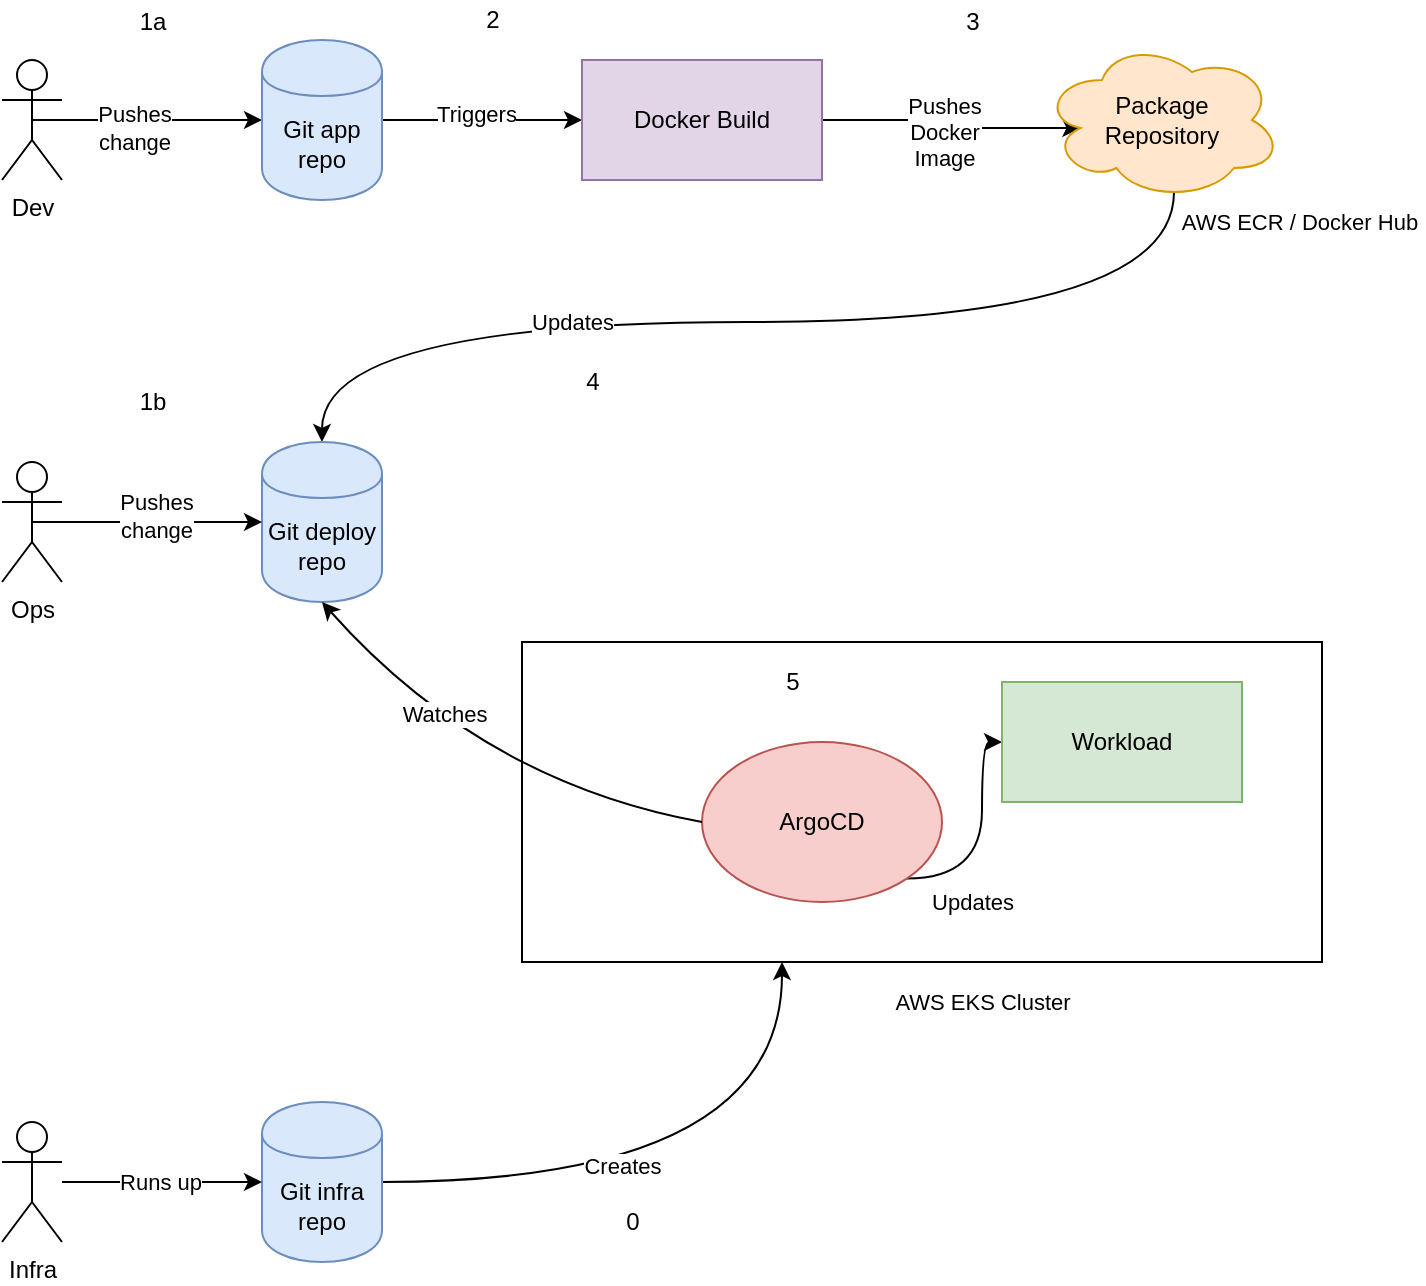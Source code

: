<mxfile version="17.2.4" type="device" pages="5"><diagram id="FxPAqtglfKVxe5d3q5oH" name="General"><mxGraphModel dx="1278" dy="649" grid="1" gridSize="10" guides="1" tooltips="1" connect="1" arrows="1" fold="1" page="1" pageScale="1" pageWidth="827" pageHeight="1169" math="0" shadow="0"><root><mxCell id="0"/><mxCell id="1" parent="0"/><mxCell id="uHcDjk8UdJXaF5YByZit-2" value="" style="rounded=0;whiteSpace=wrap;sketch=0;html=1;" parent="1" vertex="1"><mxGeometry x="340" y="400" width="400" height="160" as="geometry"/></mxCell><mxCell id="wLM4OhbOGa0WUZFA3uve-12" value="" style="edgeStyle=orthogonalEdgeStyle;rounded=0;orthogonalLoop=1;jettySize=auto;exitX=0.5;exitY=0.5;exitDx=0;exitDy=0;exitPerimeter=0;html=1;" parent="1" source="wLM4OhbOGa0WUZFA3uve-1" target="wLM4OhbOGa0WUZFA3uve-7" edge="1"><mxGeometry relative="1" as="geometry"/></mxCell><mxCell id="wLM4OhbOGa0WUZFA3uve-13" value="Pushes&lt;br&gt;change" style="edgeLabel;align=center;verticalAlign=middle;resizable=0;points=[];html=1;" parent="wLM4OhbOGa0WUZFA3uve-12" vertex="1" connectable="0"><mxGeometry x="-0.122" y="-4" relative="1" as="geometry"><mxPoint as="offset"/></mxGeometry></mxCell><mxCell id="wLM4OhbOGa0WUZFA3uve-1" value="Dev" style="shape=umlActor;verticalLabelPosition=bottom;verticalAlign=top;outlineConnect=0;html=1;" parent="1" vertex="1"><mxGeometry x="80" y="109" width="30" height="60" as="geometry"/></mxCell><mxCell id="wLM4OhbOGa0WUZFA3uve-11" value="" style="edgeStyle=orthogonalEdgeStyle;rounded=0;orthogonalLoop=1;jettySize=auto;exitX=1;exitY=0.5;exitDx=0;exitDy=0;html=1;" parent="1" source="wLM4OhbOGa0WUZFA3uve-7" target="wLM4OhbOGa0WUZFA3uve-8" edge="1"><mxGeometry relative="1" as="geometry"/></mxCell><mxCell id="wLM4OhbOGa0WUZFA3uve-15" value="Triggers" style="edgeLabel;align=center;verticalAlign=middle;resizable=0;points=[];html=1;" parent="wLM4OhbOGa0WUZFA3uve-11" vertex="1" connectable="0"><mxGeometry x="-0.06" y="3" relative="1" as="geometry"><mxPoint as="offset"/></mxGeometry></mxCell><mxCell id="wLM4OhbOGa0WUZFA3uve-7" value="Git app repo" style="shape=cylinder;whiteSpace=wrap;boundedLbl=1;backgroundOutline=1;fillColor=#dae8fc;strokeColor=#6c8ebf;html=1;" parent="1" vertex="1"><mxGeometry x="210" y="99" width="60" height="80" as="geometry"/></mxCell><mxCell id="wLM4OhbOGa0WUZFA3uve-10" value="" style="edgeStyle=orthogonalEdgeStyle;rounded=0;orthogonalLoop=1;jettySize=auto;exitX=1;exitY=0.5;exitDx=0;exitDy=0;entryX=0.16;entryY=0.55;entryDx=0;entryDy=0;entryPerimeter=0;html=1;" parent="1" source="wLM4OhbOGa0WUZFA3uve-8" target="wLM4OhbOGa0WUZFA3uve-16" edge="1"><mxGeometry relative="1" as="geometry"><mxPoint x="580" y="139" as="targetPoint"/></mxGeometry></mxCell><mxCell id="wLM4OhbOGa0WUZFA3uve-17" value="Pushes&lt;br&gt;Docker&lt;br&gt;Image" style="edgeLabel;align=center;verticalAlign=middle;resizable=0;points=[];html=1;" parent="wLM4OhbOGa0WUZFA3uve-10" vertex="1" connectable="0"><mxGeometry x="-0.022" y="-2" relative="1" as="geometry"><mxPoint as="offset"/></mxGeometry></mxCell><mxCell id="uHcDjk8UdJXaF5YByZit-3" value="AWS ECR / Docker Hub&amp;nbsp;&lt;span style=&quot;color: rgba(0 , 0 , 0 , 0) ; font-family: monospace ; font-size: 0px ; background-color: rgb(248 , 249 , 250)&quot;&gt;%3CmxGraphModel%3E%3Croot%3E%3CmxCell%20id%3D%220%22%2F%3E%3CmxCell%20id%3D%221%22%20parent%3D%220%22%2F%3E%3CmxCell%20id%3D%222%22%20value%3D%22Docker%C2%A0%20Hub%C2%A0%20Private%22%20style%3D%22edgeLabel%3Balign%3Dcenter%3BverticalAlign%3Dmiddle%3Bresizable%3D0%3Bpoints%3D%5B%5D%3Bhtml%3D1%3B%22%20vertex%3D%221%22%20connectable%3D%220%22%20parent%3D%221%22%3E%3CmxGeometry%20x%3D%22720%22%20y%3D%22190%22%20as%3D%22geometry%22%2F%3E%3C%2FmxCell%3E%3C%2Froot%3E%3C%2FmxGraphModel%3ED&lt;/span&gt;" style="edgeLabel;align=center;verticalAlign=middle;resizable=0;points=[];html=1;" parent="wLM4OhbOGa0WUZFA3uve-10" vertex="1" connectable="0"><mxGeometry x="-0.022" y="-2" relative="1" as="geometry"><mxPoint x="179" y="45" as="offset"/></mxGeometry></mxCell><mxCell id="wLM4OhbOGa0WUZFA3uve-8" value="Docker Build" style="rounded=0;whiteSpace=wrap;fillColor=#e1d5e7;strokeColor=#9673a6;html=1;" parent="1" vertex="1"><mxGeometry x="370" y="109" width="120" height="60" as="geometry"/></mxCell><mxCell id="wLM4OhbOGa0WUZFA3uve-22" value="" style="edgeStyle=orthogonalEdgeStyle;orthogonalLoop=1;jettySize=auto;exitX=0.55;exitY=0.95;exitDx=0;exitDy=0;exitPerimeter=0;entryX=0.5;entryY=0;entryDx=0;entryDy=0;curved=1;html=1;" parent="1" source="wLM4OhbOGa0WUZFA3uve-16" target="wLM4OhbOGa0WUZFA3uve-18" edge="1"><mxGeometry relative="1" as="geometry"><Array as="points"><mxPoint x="666" y="240"/><mxPoint x="240" y="240"/></Array></mxGeometry></mxCell><mxCell id="wLM4OhbOGa0WUZFA3uve-23" value="Updates" style="edgeLabel;align=center;verticalAlign=middle;resizable=0;points=[];html=1;" parent="wLM4OhbOGa0WUZFA3uve-22" vertex="1" connectable="0"><mxGeometry x="0.33" relative="1" as="geometry"><mxPoint as="offset"/></mxGeometry></mxCell><mxCell id="wLM4OhbOGa0WUZFA3uve-16" value="Package&lt;br&gt;Repository" style="ellipse;shape=cloud;whiteSpace=wrap;fillColor=#ffe6cc;strokeColor=#d79b00;html=1;" parent="1" vertex="1"><mxGeometry x="600" y="99" width="120" height="80" as="geometry"/></mxCell><mxCell id="wLM4OhbOGa0WUZFA3uve-18" value="Git deploy repo" style="shape=cylinder;whiteSpace=wrap;boundedLbl=1;backgroundOutline=1;fillColor=#dae8fc;strokeColor=#6c8ebf;html=1;" parent="1" vertex="1"><mxGeometry x="210" y="300" width="60" height="80" as="geometry"/></mxCell><mxCell id="wLM4OhbOGa0WUZFA3uve-34" value="" style="edgeStyle=orthogonalEdgeStyle;curved=1;orthogonalLoop=1;jettySize=auto;exitX=1;exitY=1;exitDx=0;exitDy=0;entryX=0;entryY=0.5;entryDx=0;entryDy=0;html=1;" parent="1" source="wLM4OhbOGa0WUZFA3uve-26" target="wLM4OhbOGa0WUZFA3uve-33" edge="1"><mxGeometry relative="1" as="geometry"/></mxCell><mxCell id="wLM4OhbOGa0WUZFA3uve-35" value="Updates" style="edgeLabel;align=center;verticalAlign=middle;resizable=0;points=[];html=1;" parent="wLM4OhbOGa0WUZFA3uve-34" vertex="1" connectable="0"><mxGeometry x="-0.139" y="5" relative="1" as="geometry"><mxPoint y="24" as="offset"/></mxGeometry></mxCell><mxCell id="uHcDjk8UdJXaF5YByZit-4" value="AWS EKS Cluster" style="edgeLabel;align=center;verticalAlign=middle;resizable=0;points=[];html=1;" parent="wLM4OhbOGa0WUZFA3uve-34" vertex="1" connectable="0"><mxGeometry x="-0.139" y="5" relative="1" as="geometry"><mxPoint x="5" y="74" as="offset"/></mxGeometry></mxCell><mxCell id="wLM4OhbOGa0WUZFA3uve-26" value="ArgoCD" style="ellipse;whiteSpace=wrap;fillColor=#f8cecc;strokeColor=#b85450;html=1;" parent="1" vertex="1"><mxGeometry x="430" y="450" width="120" height="80" as="geometry"/></mxCell><mxCell id="wLM4OhbOGa0WUZFA3uve-27" value="" style="endArrow=classic;exitX=0;exitY=0.5;exitDx=0;exitDy=0;entryX=0.5;entryY=1;entryDx=0;entryDy=0;curved=1;html=1;" parent="1" source="wLM4OhbOGa0WUZFA3uve-26" target="wLM4OhbOGa0WUZFA3uve-18" edge="1"><mxGeometry width="50" height="50" relative="1" as="geometry"><mxPoint x="310" y="370" as="sourcePoint"/><mxPoint x="360" y="320" as="targetPoint"/><Array as="points"><mxPoint x="320" y="470"/></Array></mxGeometry></mxCell><mxCell id="wLM4OhbOGa0WUZFA3uve-28" value="Watches" style="edgeLabel;align=center;verticalAlign=middle;resizable=0;points=[];html=1;" parent="wLM4OhbOGa0WUZFA3uve-27" vertex="1" connectable="0"><mxGeometry x="0.297" y="-8" relative="1" as="geometry"><mxPoint as="offset"/></mxGeometry></mxCell><mxCell id="wLM4OhbOGa0WUZFA3uve-31" value="" style="edgeStyle=orthogonalEdgeStyle;curved=1;orthogonalLoop=1;jettySize=auto;exitX=0.5;exitY=0.5;exitDx=0;exitDy=0;exitPerimeter=0;entryX=0;entryY=0.5;entryDx=0;entryDy=0;html=1;" parent="1" source="wLM4OhbOGa0WUZFA3uve-29" target="wLM4OhbOGa0WUZFA3uve-18" edge="1"><mxGeometry relative="1" as="geometry"/></mxCell><mxCell id="wLM4OhbOGa0WUZFA3uve-32" value="Pushes&lt;br&gt;change" style="edgeLabel;align=center;verticalAlign=middle;resizable=0;points=[];html=1;" parent="wLM4OhbOGa0WUZFA3uve-31" vertex="1" connectable="0"><mxGeometry x="0.078" y="3" relative="1" as="geometry"><mxPoint as="offset"/></mxGeometry></mxCell><mxCell id="wLM4OhbOGa0WUZFA3uve-29" value="Ops" style="shape=umlActor;verticalLabelPosition=bottom;verticalAlign=top;outlineConnect=0;html=1;" parent="1" vertex="1"><mxGeometry x="80" y="310" width="30" height="60" as="geometry"/></mxCell><mxCell id="wLM4OhbOGa0WUZFA3uve-33" value="Workload" style="rounded=0;whiteSpace=wrap;fillColor=#d5e8d4;strokeColor=#82b366;html=1;" parent="1" vertex="1"><mxGeometry x="580" y="420" width="120" height="60" as="geometry"/></mxCell><mxCell id="wLM4OhbOGa0WUZFA3uve-37" value="1a" style="text;align=center;verticalAlign=middle;resizable=0;points=[];autosize=1;html=1;" parent="1" vertex="1"><mxGeometry x="130" y="80" width="50" height="20" as="geometry"/></mxCell><mxCell id="wLM4OhbOGa0WUZFA3uve-39" value="2" style="text;align=center;verticalAlign=middle;resizable=0;points=[];autosize=1;html=1;" parent="1" vertex="1"><mxGeometry x="310" y="79" width="30" height="20" as="geometry"/></mxCell><mxCell id="wLM4OhbOGa0WUZFA3uve-40" value="3" style="text;align=center;verticalAlign=middle;resizable=0;points=[];autosize=1;html=1;" parent="1" vertex="1"><mxGeometry x="550" y="80" width="30" height="20" as="geometry"/></mxCell><mxCell id="wLM4OhbOGa0WUZFA3uve-41" value="4" style="text;align=center;verticalAlign=middle;resizable=0;points=[];autosize=1;html=1;" parent="1" vertex="1"><mxGeometry x="360" y="260" width="30" height="20" as="geometry"/></mxCell><mxCell id="wLM4OhbOGa0WUZFA3uve-42" value="1b" style="text;align=center;verticalAlign=middle;resizable=0;points=[];autosize=1;html=1;" parent="1" vertex="1"><mxGeometry x="130" y="270" width="50" height="20" as="geometry"/></mxCell><mxCell id="wLM4OhbOGa0WUZFA3uve-43" value="5" style="text;align=center;verticalAlign=middle;resizable=0;points=[];autosize=1;html=1;" parent="1" vertex="1"><mxGeometry x="460" y="410" width="30" height="20" as="geometry"/></mxCell><mxCell id="BTUCdZw4soIRhE3fQIp3-3" value="" style="edgeStyle=orthogonalEdgeStyle;orthogonalLoop=1;jettySize=auto;exitX=1;exitY=0.5;exitDx=0;exitDy=0;curved=1;html=1;" parent="1" source="BTUCdZw4soIRhE3fQIp3-1" target="uHcDjk8UdJXaF5YByZit-2" edge="1"><mxGeometry relative="1" as="geometry"><mxPoint x="470" y="570" as="targetPoint"/><Array as="points"><mxPoint x="470" y="670"/></Array></mxGeometry></mxCell><mxCell id="BTUCdZw4soIRhE3fQIp3-4" value="Creates" style="edgeLabel;align=center;verticalAlign=middle;resizable=0;points=[];html=1;" parent="BTUCdZw4soIRhE3fQIp3-3" vertex="1" connectable="0"><mxGeometry x="-0.17" y="8" relative="1" as="geometry"><mxPoint x="-9" as="offset"/></mxGeometry></mxCell><mxCell id="BTUCdZw4soIRhE3fQIp3-1" value="Git infra repo" style="shape=cylinder;whiteSpace=wrap;boundedLbl=1;backgroundOutline=1;fillColor=#dae8fc;strokeColor=#6c8ebf;html=1;" parent="1" vertex="1"><mxGeometry x="210" y="630" width="60" height="80" as="geometry"/></mxCell><mxCell id="BTUCdZw4soIRhE3fQIp3-6" value="" style="edgeStyle=orthogonalEdgeStyle;curved=1;orthogonalLoop=1;jettySize=auto;html=1;" parent="1" source="BTUCdZw4soIRhE3fQIp3-2" target="BTUCdZw4soIRhE3fQIp3-1" edge="1"><mxGeometry relative="1" as="geometry"/></mxCell><mxCell id="BTUCdZw4soIRhE3fQIp3-8" value="Runs up" style="edgeLabel;align=center;verticalAlign=middle;resizable=0;points=[];html=1;" parent="BTUCdZw4soIRhE3fQIp3-6" vertex="1" connectable="0"><mxGeometry x="-0.033" relative="1" as="geometry"><mxPoint as="offset"/></mxGeometry></mxCell><mxCell id="BTUCdZw4soIRhE3fQIp3-2" value="Infra" style="shape=umlActor;verticalLabelPosition=bottom;verticalAlign=top;outlineConnect=0;html=1;" parent="1" vertex="1"><mxGeometry x="80" y="640" width="30" height="60" as="geometry"/></mxCell><mxCell id="BTUCdZw4soIRhE3fQIp3-5" value="0" style="text;align=center;verticalAlign=middle;resizable=0;points=[];autosize=1;html=1;" parent="1" vertex="1"><mxGeometry x="380" y="680" width="30" height="20" as="geometry"/></mxCell></root></mxGraphModel></diagram><diagram name="Improved" id="RnQG2IBMguDyyDzI2w7d"><mxGraphModel dx="1549" dy="1818" grid="1" gridSize="10" guides="1" tooltips="1" connect="1" arrows="1" fold="1" page="1" pageScale="1" pageWidth="827" pageHeight="1169" math="0" shadow="0"><root><mxCell id="fJCUsQvp4NKnYLxmSXQX-0"/><mxCell id="fJCUsQvp4NKnYLxmSXQX-1" parent="fJCUsQvp4NKnYLxmSXQX-0"/><mxCell id="fJCUsQvp4NKnYLxmSXQX-2" value="" style="rounded=0;whiteSpace=wrap;sketch=0;html=1;" parent="fJCUsQvp4NKnYLxmSXQX-1" vertex="1"><mxGeometry x="340" y="400" width="300" height="160" as="geometry"/></mxCell><mxCell id="fJCUsQvp4NKnYLxmSXQX-3" value="" style="edgeStyle=orthogonalEdgeStyle;rounded=0;orthogonalLoop=1;jettySize=auto;exitX=0.5;exitY=0.5;exitDx=0;exitDy=0;exitPerimeter=0;html=1;" parent="fJCUsQvp4NKnYLxmSXQX-1" source="fJCUsQvp4NKnYLxmSXQX-5" target="fJCUsQvp4NKnYLxmSXQX-8" edge="1"><mxGeometry relative="1" as="geometry"/></mxCell><mxCell id="fJCUsQvp4NKnYLxmSXQX-4" value="Pushes&lt;br&gt;change" style="edgeLabel;align=center;verticalAlign=middle;resizable=0;points=[];html=1;" parent="fJCUsQvp4NKnYLxmSXQX-3" vertex="1" connectable="0"><mxGeometry x="-0.122" y="-4" relative="1" as="geometry"><mxPoint as="offset"/></mxGeometry></mxCell><mxCell id="fJCUsQvp4NKnYLxmSXQX-5" value="Dev 1" style="shape=umlActor;verticalLabelPosition=bottom;verticalAlign=top;outlineConnect=0;html=1;" parent="fJCUsQvp4NKnYLxmSXQX-1" vertex="1"><mxGeometry x="80" y="109" width="30" height="60" as="geometry"/></mxCell><mxCell id="fJCUsQvp4NKnYLxmSXQX-6" value="" style="edgeStyle=orthogonalEdgeStyle;rounded=0;orthogonalLoop=1;jettySize=auto;exitX=1;exitY=0.5;exitDx=0;exitDy=0;html=1;" parent="fJCUsQvp4NKnYLxmSXQX-1" source="fJCUsQvp4NKnYLxmSXQX-8" target="fJCUsQvp4NKnYLxmSXQX-12" edge="1"><mxGeometry relative="1" as="geometry"/></mxCell><mxCell id="fJCUsQvp4NKnYLxmSXQX-7" value="Triggers" style="edgeLabel;align=center;verticalAlign=middle;resizable=0;points=[];html=1;" parent="fJCUsQvp4NKnYLxmSXQX-6" vertex="1" connectable="0"><mxGeometry x="-0.06" y="3" relative="1" as="geometry"><mxPoint as="offset"/></mxGeometry></mxCell><mxCell id="JDBZ8Z2zxugEoLLAtOkh-69" value="with k8s configuration" style="edgeLabel;align=center;verticalAlign=middle;resizable=0;points=[];html=1;" parent="fJCUsQvp4NKnYLxmSXQX-6" vertex="1" connectable="0"><mxGeometry x="-0.06" y="3" relative="1" as="geometry"><mxPoint x="-77" y="84" as="offset"/></mxGeometry></mxCell><mxCell id="JDBZ8Z2zxugEoLLAtOkh-70" value="with k8s configuration" style="edgeLabel;align=center;verticalAlign=middle;resizable=0;points=[];html=1;" parent="fJCUsQvp4NKnYLxmSXQX-6" vertex="1" connectable="0"><mxGeometry x="-0.06" y="3" relative="1" as="geometry"><mxPoint x="-77" y="-96" as="offset"/></mxGeometry></mxCell><mxCell id="JDBZ8Z2zxugEoLLAtOkh-71" value="with k8s configuration" style="edgeLabel;align=center;verticalAlign=middle;resizable=0;points=[];html=1;" parent="fJCUsQvp4NKnYLxmSXQX-6" vertex="1" connectable="0"><mxGeometry x="-0.06" y="3" relative="1" as="geometry"><mxPoint x="-77" y="-256" as="offset"/></mxGeometry></mxCell><mxCell id="fJCUsQvp4NKnYLxmSXQX-8" value="Git app repo" style="shape=cylinder;whiteSpace=wrap;boundedLbl=1;backgroundOutline=1;fillColor=#dae8fc;strokeColor=#6c8ebf;html=1;" parent="fJCUsQvp4NKnYLxmSXQX-1" vertex="1"><mxGeometry x="210" y="99" width="60" height="80" as="geometry"/></mxCell><mxCell id="fJCUsQvp4NKnYLxmSXQX-9" value="" style="edgeStyle=orthogonalEdgeStyle;rounded=0;orthogonalLoop=1;jettySize=auto;exitX=1;exitY=0.5;exitDx=0;exitDy=0;entryX=0.16;entryY=0.55;entryDx=0;entryDy=0;entryPerimeter=0;html=1;" parent="fJCUsQvp4NKnYLxmSXQX-1" source="fJCUsQvp4NKnYLxmSXQX-12" target="fJCUsQvp4NKnYLxmSXQX-15" edge="1"><mxGeometry relative="1" as="geometry"><mxPoint x="580" y="139" as="targetPoint"/><Array as="points"><mxPoint x="635" y="139"/><mxPoint x="635" y="140"/><mxPoint x="799" y="140"/></Array></mxGeometry></mxCell><mxCell id="fJCUsQvp4NKnYLxmSXQX-10" value="Pushes&lt;br&gt;Docker&lt;br&gt;Image" style="edgeLabel;align=center;verticalAlign=middle;resizable=0;points=[];html=1;" parent="fJCUsQvp4NKnYLxmSXQX-9" vertex="1" connectable="0"><mxGeometry x="-0.022" y="-2" relative="1" as="geometry"><mxPoint x="-58" as="offset"/></mxGeometry></mxCell><mxCell id="fJCUsQvp4NKnYLxmSXQX-12" value="Docker Build" style="rounded=0;whiteSpace=wrap;fillColor=#e1d5e7;strokeColor=#9673a6;html=1;" parent="fJCUsQvp4NKnYLxmSXQX-1" vertex="1"><mxGeometry x="370" y="109" width="120" height="60" as="geometry"/></mxCell><mxCell id="fJCUsQvp4NKnYLxmSXQX-13" value="" style="edgeStyle=orthogonalEdgeStyle;orthogonalLoop=1;jettySize=auto;exitX=0.55;exitY=0.95;exitDx=0;exitDy=0;exitPerimeter=0;entryX=0.5;entryY=0;entryDx=0;entryDy=0;curved=1;html=1;" parent="fJCUsQvp4NKnYLxmSXQX-1" source="fJCUsQvp4NKnYLxmSXQX-15" target="fJCUsQvp4NKnYLxmSXQX-16" edge="1"><mxGeometry relative="1" as="geometry"><Array as="points"><mxPoint x="830" y="165"/><mxPoint x="830" y="340"/><mxPoint x="240" y="340"/></Array></mxGeometry></mxCell><mxCell id="fJCUsQvp4NKnYLxmSXQX-14" value="Updates" style="edgeLabel;align=center;verticalAlign=middle;resizable=0;points=[];html=1;" parent="fJCUsQvp4NKnYLxmSXQX-13" vertex="1" connectable="0"><mxGeometry x="0.33" relative="1" as="geometry"><mxPoint as="offset"/></mxGeometry></mxCell><mxCell id="fJCUsQvp4NKnYLxmSXQX-15" value="dev-inventory-sha" style="ellipse;shape=cloud;whiteSpace=wrap;fillColor=#ffe6cc;strokeColor=#d79b00;html=1;" parent="fJCUsQvp4NKnYLxmSXQX-1" vertex="1"><mxGeometry x="780" y="89" width="120" height="80" as="geometry"/></mxCell><mxCell id="fJCUsQvp4NKnYLxmSXQX-16" value="&lt;span style=&quot;font-size: 11px ; background-color: rgb(255 , 255 , 255)&quot;&gt;ikure-chw-devop-pipelines&lt;/span&gt;" style="shape=cylinder;whiteSpace=wrap;boundedLbl=1;backgroundOutline=1;fillColor=#dae8fc;strokeColor=#6c8ebf;html=1;" parent="fJCUsQvp4NKnYLxmSXQX-1" vertex="1"><mxGeometry x="220" y="290" width="70" height="90" as="geometry"/></mxCell><mxCell id="fJCUsQvp4NKnYLxmSXQX-17" value="" style="edgeStyle=orthogonalEdgeStyle;curved=1;orthogonalLoop=1;jettySize=auto;exitX=1;exitY=1;exitDx=0;exitDy=0;entryX=0;entryY=0.5;entryDx=0;entryDy=0;html=1;" parent="fJCUsQvp4NKnYLxmSXQX-1" source="fJCUsQvp4NKnYLxmSXQX-20" target="fJCUsQvp4NKnYLxmSXQX-26" edge="1"><mxGeometry relative="1" as="geometry"><Array as="points"><mxPoint x="500" y="508"/><mxPoint x="500" y="480"/></Array></mxGeometry></mxCell><mxCell id="fJCUsQvp4NKnYLxmSXQX-18" value="Updates" style="edgeLabel;align=center;verticalAlign=middle;resizable=0;points=[];html=1;" parent="fJCUsQvp4NKnYLxmSXQX-17" vertex="1" connectable="0"><mxGeometry x="-0.139" y="5" relative="1" as="geometry"><mxPoint y="24" as="offset"/></mxGeometry></mxCell><mxCell id="fJCUsQvp4NKnYLxmSXQX-19" value="dev namespace" style="edgeLabel;align=center;verticalAlign=middle;resizable=0;points=[];html=1;" parent="fJCUsQvp4NKnYLxmSXQX-17" vertex="1" connectable="0"><mxGeometry x="-0.139" y="5" relative="1" as="geometry"><mxPoint x="20" y="82" as="offset"/></mxGeometry></mxCell><mxCell id="JDBZ8Z2zxugEoLLAtOkh-92" value="AWS EKS Cluster" style="edgeLabel;align=center;verticalAlign=middle;resizable=0;points=[];html=1;" parent="fJCUsQvp4NKnYLxmSXQX-17" vertex="1" connectable="0"><mxGeometry x="-0.139" y="5" relative="1" as="geometry"><mxPoint x="190" y="-133" as="offset"/></mxGeometry></mxCell><mxCell id="fJCUsQvp4NKnYLxmSXQX-20" value="ArgoCD" style="ellipse;whiteSpace=wrap;fillColor=#f8cecc;strokeColor=#b85450;html=1;" parent="fJCUsQvp4NKnYLxmSXQX-1" vertex="1"><mxGeometry x="360" y="440" width="90" height="80" as="geometry"/></mxCell><mxCell id="fJCUsQvp4NKnYLxmSXQX-21" value="" style="endArrow=classic;exitX=0;exitY=0.5;exitDx=0;exitDy=0;entryX=0.5;entryY=1;entryDx=0;entryDy=0;curved=1;html=1;" parent="fJCUsQvp4NKnYLxmSXQX-1" source="fJCUsQvp4NKnYLxmSXQX-20" target="fJCUsQvp4NKnYLxmSXQX-16" edge="1"><mxGeometry width="50" height="50" relative="1" as="geometry"><mxPoint x="310" y="370" as="sourcePoint"/><mxPoint x="360" y="320" as="targetPoint"/><Array as="points"><mxPoint x="320" y="470"/></Array></mxGeometry></mxCell><mxCell id="fJCUsQvp4NKnYLxmSXQX-22" value="Watches" style="edgeLabel;align=center;verticalAlign=middle;resizable=0;points=[];html=1;" parent="fJCUsQvp4NKnYLxmSXQX-21" vertex="1" connectable="0"><mxGeometry x="0.297" y="-8" relative="1" as="geometry"><mxPoint as="offset"/></mxGeometry></mxCell><mxCell id="JDBZ8Z2zxugEoLLAtOkh-100" value="ikure-chw-inventory-be" style="edgeLabel;align=center;verticalAlign=middle;resizable=0;points=[];html=1;" parent="fJCUsQvp4NKnYLxmSXQX-21" vertex="1" connectable="0"><mxGeometry x="0.297" y="-8" relative="1" as="geometry"><mxPoint x="-50" y="-218" as="offset"/></mxGeometry></mxCell><mxCell id="fJCUsQvp4NKnYLxmSXQX-23" value="" style="edgeStyle=orthogonalEdgeStyle;curved=1;orthogonalLoop=1;jettySize=auto;exitX=0.5;exitY=0.5;exitDx=0;exitDy=0;exitPerimeter=0;entryX=0;entryY=0.5;entryDx=0;entryDy=0;html=1;" parent="fJCUsQvp4NKnYLxmSXQX-1" source="fJCUsQvp4NKnYLxmSXQX-25" target="fJCUsQvp4NKnYLxmSXQX-16" edge="1"><mxGeometry relative="1" as="geometry"/></mxCell><mxCell id="fJCUsQvp4NKnYLxmSXQX-24" value="Pushes&lt;br&gt;change" style="edgeLabel;align=center;verticalAlign=middle;resizable=0;points=[];html=1;" parent="fJCUsQvp4NKnYLxmSXQX-23" vertex="1" connectable="0"><mxGeometry x="0.078" y="3" relative="1" as="geometry"><mxPoint as="offset"/></mxGeometry></mxCell><mxCell id="fJCUsQvp4NKnYLxmSXQX-25" value="Ops" style="shape=umlActor;verticalLabelPosition=bottom;verticalAlign=top;outlineConnect=0;html=1;" parent="fJCUsQvp4NKnYLxmSXQX-1" vertex="1"><mxGeometry x="80" y="310" width="30" height="60" as="geometry"/></mxCell><mxCell id="fJCUsQvp4NKnYLxmSXQX-26" value="ikure-dev-be&lt;br&gt;- root.yaml&lt;br&gt;apps/&lt;br&gt;- acc.yaml&lt;br&gt;- patient.yaml" style="rounded=0;whiteSpace=wrap;fillColor=#d5e8d4;strokeColor=#82b366;html=1;" parent="fJCUsQvp4NKnYLxmSXQX-1" vertex="1"><mxGeometry x="510" y="420" width="100" height="120" as="geometry"/></mxCell><mxCell id="fJCUsQvp4NKnYLxmSXQX-30" value="4" style="text;align=center;verticalAlign=middle;resizable=0;points=[];autosize=1;html=1;" parent="fJCUsQvp4NKnYLxmSXQX-1" vertex="1"><mxGeometry x="360" y="260" width="30" height="20" as="geometry"/></mxCell><mxCell id="fJCUsQvp4NKnYLxmSXQX-31" value="1b" style="text;align=center;verticalAlign=middle;resizable=0;points=[];autosize=1;html=1;" parent="fJCUsQvp4NKnYLxmSXQX-1" vertex="1"><mxGeometry x="130" y="270" width="50" height="20" as="geometry"/></mxCell><mxCell id="fJCUsQvp4NKnYLxmSXQX-32" value="5" style="text;align=center;verticalAlign=middle;resizable=0;points=[];autosize=1;html=1;" parent="fJCUsQvp4NKnYLxmSXQX-1" vertex="1"><mxGeometry x="460" y="410" width="30" height="20" as="geometry"/></mxCell><mxCell id="fJCUsQvp4NKnYLxmSXQX-33" value="" style="edgeStyle=orthogonalEdgeStyle;orthogonalLoop=1;jettySize=auto;exitX=1;exitY=0.5;exitDx=0;exitDy=0;curved=1;html=1;" parent="fJCUsQvp4NKnYLxmSXQX-1" source="fJCUsQvp4NKnYLxmSXQX-35" target="fJCUsQvp4NKnYLxmSXQX-2" edge="1"><mxGeometry relative="1" as="geometry"><mxPoint x="470" y="570" as="targetPoint"/><Array as="points"><mxPoint x="180" y="800"/><mxPoint x="210" y="800"/><mxPoint x="210" y="530"/></Array></mxGeometry></mxCell><mxCell id="fJCUsQvp4NKnYLxmSXQX-34" value="Creates" style="edgeLabel;align=center;verticalAlign=middle;resizable=0;points=[];html=1;" parent="fJCUsQvp4NKnYLxmSXQX-33" vertex="1" connectable="0"><mxGeometry x="-0.17" y="8" relative="1" as="geometry"><mxPoint x="-9" as="offset"/></mxGeometry></mxCell><mxCell id="fJCUsQvp4NKnYLxmSXQX-35" value="&lt;span style=&quot;font-size: 11px ; background-color: rgb(255 , 255 , 255)&quot;&gt;ikure-chw-terraform--infra&lt;/span&gt;" style="shape=cylinder;whiteSpace=wrap;boundedLbl=1;backgroundOutline=1;fillColor=#dae8fc;strokeColor=#6c8ebf;html=1;" parent="fJCUsQvp4NKnYLxmSXQX-1" vertex="1"><mxGeometry x="120" y="760" width="90" height="100" as="geometry"/></mxCell><mxCell id="fJCUsQvp4NKnYLxmSXQX-36" value="" style="edgeStyle=orthogonalEdgeStyle;curved=1;orthogonalLoop=1;jettySize=auto;html=1;" parent="fJCUsQvp4NKnYLxmSXQX-1" source="fJCUsQvp4NKnYLxmSXQX-38" target="fJCUsQvp4NKnYLxmSXQX-35" edge="1"><mxGeometry relative="1" as="geometry"/></mxCell><mxCell id="fJCUsQvp4NKnYLxmSXQX-37" value="Runs up" style="edgeLabel;align=center;verticalAlign=middle;resizable=0;points=[];html=1;" parent="fJCUsQvp4NKnYLxmSXQX-36" vertex="1" connectable="0"><mxGeometry x="-0.033" relative="1" as="geometry"><mxPoint as="offset"/></mxGeometry></mxCell><mxCell id="fJCUsQvp4NKnYLxmSXQX-38" value="Infra" style="shape=umlActor;verticalLabelPosition=bottom;verticalAlign=top;outlineConnect=0;html=1;" parent="fJCUsQvp4NKnYLxmSXQX-1" vertex="1"><mxGeometry x="-10" y="780" width="30" height="60" as="geometry"/></mxCell><mxCell id="fJCUsQvp4NKnYLxmSXQX-39" value="0" style="text;align=center;verticalAlign=middle;resizable=0;points=[];autosize=1;html=1;" parent="fJCUsQvp4NKnYLxmSXQX-1" vertex="1"><mxGeometry x="210" y="820" width="30" height="20" as="geometry"/></mxCell><mxCell id="JDBZ8Z2zxugEoLLAtOkh-28" value="" style="edgeStyle=orthogonalEdgeStyle;rounded=0;orthogonalLoop=1;jettySize=auto;exitX=0.5;exitY=0.5;exitDx=0;exitDy=0;exitPerimeter=0;html=1;" parent="fJCUsQvp4NKnYLxmSXQX-1" source="JDBZ8Z2zxugEoLLAtOkh-30" target="JDBZ8Z2zxugEoLLAtOkh-33" edge="1"><mxGeometry relative="1" as="geometry"/></mxCell><mxCell id="JDBZ8Z2zxugEoLLAtOkh-29" value="Pushes&lt;br&gt;change" style="edgeLabel;align=center;verticalAlign=middle;resizable=0;points=[];html=1;" parent="JDBZ8Z2zxugEoLLAtOkh-28" vertex="1" connectable="0"><mxGeometry x="-0.122" y="-4" relative="1" as="geometry"><mxPoint as="offset"/></mxGeometry></mxCell><mxCell id="JDBZ8Z2zxugEoLLAtOkh-30" value="Dev 2" style="shape=umlActor;verticalLabelPosition=bottom;verticalAlign=top;outlineConnect=0;html=1;" parent="fJCUsQvp4NKnYLxmSXQX-1" vertex="1"><mxGeometry x="80" y="-50" width="30" height="60" as="geometry"/></mxCell><mxCell id="JDBZ8Z2zxugEoLLAtOkh-31" value="" style="edgeStyle=orthogonalEdgeStyle;rounded=0;orthogonalLoop=1;jettySize=auto;exitX=1;exitY=0.5;exitDx=0;exitDy=0;html=1;" parent="fJCUsQvp4NKnYLxmSXQX-1" source="JDBZ8Z2zxugEoLLAtOkh-33" target="JDBZ8Z2zxugEoLLAtOkh-37" edge="1"><mxGeometry relative="1" as="geometry"/></mxCell><mxCell id="JDBZ8Z2zxugEoLLAtOkh-32" value="Triggers" style="edgeLabel;align=center;verticalAlign=middle;resizable=0;points=[];html=1;" parent="JDBZ8Z2zxugEoLLAtOkh-31" vertex="1" connectable="0"><mxGeometry x="-0.06" y="3" relative="1" as="geometry"><mxPoint as="offset"/></mxGeometry></mxCell><mxCell id="JDBZ8Z2zxugEoLLAtOkh-33" value="&lt;span style=&quot;font-size: 11px ; background-color: rgb(255 , 255 , 255)&quot;&gt;ikure-chw-patient-be&lt;/span&gt;" style="shape=cylinder;whiteSpace=wrap;boundedLbl=1;backgroundOutline=1;fillColor=#dae8fc;strokeColor=#6c8ebf;html=1;" parent="fJCUsQvp4NKnYLxmSXQX-1" vertex="1"><mxGeometry x="210" y="-60" width="60" height="80" as="geometry"/></mxCell><mxCell id="JDBZ8Z2zxugEoLLAtOkh-34" value="" style="edgeStyle=orthogonalEdgeStyle;rounded=0;orthogonalLoop=1;jettySize=auto;exitX=1;exitY=0.5;exitDx=0;exitDy=0;entryX=0.16;entryY=0.55;entryDx=0;entryDy=0;entryPerimeter=0;html=1;" parent="fJCUsQvp4NKnYLxmSXQX-1" source="JDBZ8Z2zxugEoLLAtOkh-37" target="JDBZ8Z2zxugEoLLAtOkh-38" edge="1"><mxGeometry relative="1" as="geometry"><mxPoint x="580" y="-20" as="targetPoint"/><Array as="points"><mxPoint x="789" y="-20"/></Array></mxGeometry></mxCell><mxCell id="JDBZ8Z2zxugEoLLAtOkh-35" value="Pushes&lt;br&gt;Docker&lt;br&gt;Image" style="edgeLabel;align=center;verticalAlign=middle;resizable=0;points=[];html=1;" parent="JDBZ8Z2zxugEoLLAtOkh-34" vertex="1" connectable="0"><mxGeometry x="-0.022" y="-2" relative="1" as="geometry"><mxPoint x="-53" as="offset"/></mxGeometry></mxCell><mxCell id="JDBZ8Z2zxugEoLLAtOkh-37" value="Docker Build" style="rounded=0;whiteSpace=wrap;fillColor=#e1d5e7;strokeColor=#9673a6;html=1;" parent="fJCUsQvp4NKnYLxmSXQX-1" vertex="1"><mxGeometry x="370" y="-50" width="120" height="60" as="geometry"/></mxCell><mxCell id="JDBZ8Z2zxugEoLLAtOkh-38" value="dev-patient-sha" style="ellipse;shape=cloud;whiteSpace=wrap;fillColor=#ffe6cc;strokeColor=#d79b00;html=1;" parent="fJCUsQvp4NKnYLxmSXQX-1" vertex="1"><mxGeometry x="770" y="-70" width="120" height="80" as="geometry"/></mxCell><mxCell id="JDBZ8Z2zxugEoLLAtOkh-42" value="" style="edgeStyle=orthogonalEdgeStyle;rounded=0;orthogonalLoop=1;jettySize=auto;exitX=0.5;exitY=0.5;exitDx=0;exitDy=0;exitPerimeter=0;html=1;" parent="fJCUsQvp4NKnYLxmSXQX-1" source="JDBZ8Z2zxugEoLLAtOkh-44" target="JDBZ8Z2zxugEoLLAtOkh-47" edge="1"><mxGeometry relative="1" as="geometry"/></mxCell><mxCell id="JDBZ8Z2zxugEoLLAtOkh-43" value="Pushes&lt;br&gt;change" style="edgeLabel;align=center;verticalAlign=middle;resizable=0;points=[];html=1;" parent="JDBZ8Z2zxugEoLLAtOkh-42" vertex="1" connectable="0"><mxGeometry x="-0.122" y="-4" relative="1" as="geometry"><mxPoint as="offset"/></mxGeometry></mxCell><mxCell id="JDBZ8Z2zxugEoLLAtOkh-44" value="Dev 2" style="shape=umlActor;verticalLabelPosition=bottom;verticalAlign=top;outlineConnect=0;html=1;" parent="fJCUsQvp4NKnYLxmSXQX-1" vertex="1"><mxGeometry x="75" y="-210" width="30" height="60" as="geometry"/></mxCell><mxCell id="JDBZ8Z2zxugEoLLAtOkh-45" value="" style="edgeStyle=orthogonalEdgeStyle;rounded=0;orthogonalLoop=1;jettySize=auto;exitX=1;exitY=0.5;exitDx=0;exitDy=0;html=1;" parent="fJCUsQvp4NKnYLxmSXQX-1" source="JDBZ8Z2zxugEoLLAtOkh-47" target="JDBZ8Z2zxugEoLLAtOkh-51" edge="1"><mxGeometry relative="1" as="geometry"/></mxCell><mxCell id="JDBZ8Z2zxugEoLLAtOkh-46" value="Triggers" style="edgeLabel;align=center;verticalAlign=middle;resizable=0;points=[];html=1;" parent="JDBZ8Z2zxugEoLLAtOkh-45" vertex="1" connectable="0"><mxGeometry x="-0.06" y="3" relative="1" as="geometry"><mxPoint as="offset"/></mxGeometry></mxCell><mxCell id="JDBZ8Z2zxugEoLLAtOkh-47" value="&lt;span style=&quot;font-size: 11px ; background-color: rgb(255 , 255 , 255)&quot;&gt;ikure-chw-acc-be&lt;/span&gt;" style="shape=cylinder;whiteSpace=wrap;boundedLbl=1;backgroundOutline=1;fillColor=#dae8fc;strokeColor=#6c8ebf;html=1;" parent="fJCUsQvp4NKnYLxmSXQX-1" vertex="1"><mxGeometry x="205" y="-220" width="60" height="80" as="geometry"/></mxCell><mxCell id="JDBZ8Z2zxugEoLLAtOkh-48" value="" style="edgeStyle=orthogonalEdgeStyle;rounded=0;orthogonalLoop=1;jettySize=auto;exitX=1;exitY=0.5;exitDx=0;exitDy=0;entryX=0.16;entryY=0.55;entryDx=0;entryDy=0;entryPerimeter=0;html=1;" parent="fJCUsQvp4NKnYLxmSXQX-1" source="JDBZ8Z2zxugEoLLAtOkh-51" target="JDBZ8Z2zxugEoLLAtOkh-52" edge="1"><mxGeometry relative="1" as="geometry"><mxPoint x="575" y="-180" as="targetPoint"/><Array as="points"><mxPoint x="779" y="-180"/></Array></mxGeometry></mxCell><mxCell id="JDBZ8Z2zxugEoLLAtOkh-49" value="Pushes&lt;br&gt;Docker&lt;br&gt;Image" style="edgeLabel;align=center;verticalAlign=middle;resizable=0;points=[];html=1;" parent="JDBZ8Z2zxugEoLLAtOkh-48" vertex="1" connectable="0"><mxGeometry x="-0.022" y="-2" relative="1" as="geometry"><mxPoint x="-47" as="offset"/></mxGeometry></mxCell><mxCell id="JDBZ8Z2zxugEoLLAtOkh-50" value="For ACC service" style="edgeLabel;align=center;verticalAlign=middle;resizable=0;points=[];html=1;" parent="JDBZ8Z2zxugEoLLAtOkh-48" vertex="1" connectable="0"><mxGeometry x="-0.022" y="-2" relative="1" as="geometry"><mxPoint x="189" y="45" as="offset"/></mxGeometry></mxCell><mxCell id="JDBZ8Z2zxugEoLLAtOkh-59" value="For Patient service" style="edgeLabel;align=center;verticalAlign=middle;resizable=0;points=[];html=1;" parent="JDBZ8Z2zxugEoLLAtOkh-48" vertex="1" connectable="0"><mxGeometry x="-0.022" y="-2" relative="1" as="geometry"><mxPoint x="209" y="208" as="offset"/></mxGeometry></mxCell><mxCell id="JDBZ8Z2zxugEoLLAtOkh-60" value="For Inventory service" style="edgeLabel;align=center;verticalAlign=middle;resizable=0;points=[];html=1;" parent="JDBZ8Z2zxugEoLLAtOkh-48" vertex="1" connectable="0"><mxGeometry x="-0.022" y="-2" relative="1" as="geometry"><mxPoint x="209" y="358" as="offset"/></mxGeometry></mxCell><mxCell id="JDBZ8Z2zxugEoLLAtOkh-51" value="Docker Build" style="rounded=0;whiteSpace=wrap;fillColor=#e1d5e7;strokeColor=#9673a6;html=1;" parent="fJCUsQvp4NKnYLxmSXQX-1" vertex="1"><mxGeometry x="365" y="-210" width="120" height="60" as="geometry"/></mxCell><mxCell id="JDBZ8Z2zxugEoLLAtOkh-52" value="dev-acc-sha&lt;br&gt;prod-acc-sha" style="ellipse;shape=cloud;whiteSpace=wrap;fillColor=#ffe6cc;strokeColor=#d79b00;html=1;" parent="fJCUsQvp4NKnYLxmSXQX-1" vertex="1"><mxGeometry x="760" y="-220" width="120" height="80" as="geometry"/></mxCell><mxCell id="JDBZ8Z2zxugEoLLAtOkh-53" value="1a" style="text;align=center;verticalAlign=middle;resizable=0;points=[];autosize=1;html=1;" parent="fJCUsQvp4NKnYLxmSXQX-1" vertex="1"><mxGeometry x="125" y="-239" width="50" height="20" as="geometry"/></mxCell><mxCell id="JDBZ8Z2zxugEoLLAtOkh-54" value="2" style="text;align=center;verticalAlign=middle;resizable=0;points=[];autosize=1;html=1;" parent="fJCUsQvp4NKnYLxmSXQX-1" vertex="1"><mxGeometry x="305" y="-240" width="30" height="20" as="geometry"/></mxCell><mxCell id="JDBZ8Z2zxugEoLLAtOkh-55" value="3" style="text;align=center;verticalAlign=middle;resizable=0;points=[];autosize=1;html=1;" parent="fJCUsQvp4NKnYLxmSXQX-1" vertex="1"><mxGeometry x="545" y="-239" width="30" height="20" as="geometry"/></mxCell><mxCell id="JDBZ8Z2zxugEoLLAtOkh-58" value="AWS ECR" style="rounded=0;whiteSpace=wrap;fillColor=#e1d5e7;strokeColor=#9673a6;html=1;direction=south;" parent="fJCUsQvp4NKnYLxmSXQX-1" vertex="1"><mxGeometry x="640" y="-209.5" width="80" height="379" as="geometry"/></mxCell><mxCell id="JDBZ8Z2zxugEoLLAtOkh-72" value="prod-inventory-sha" style="ellipse;shape=cloud;whiteSpace=wrap;fillColor=#ffe6cc;strokeColor=#d79b00;html=1;" parent="fJCUsQvp4NKnYLxmSXQX-1" vertex="1"><mxGeometry x="910" y="89" width="140" height="80" as="geometry"/></mxCell><mxCell id="JDBZ8Z2zxugEoLLAtOkh-73" value="prod-patient-sha" style="ellipse;shape=cloud;whiteSpace=wrap;fillColor=#ffe6cc;strokeColor=#d79b00;html=1;" parent="fJCUsQvp4NKnYLxmSXQX-1" vertex="1"><mxGeometry x="910" y="-70" width="120" height="80" as="geometry"/></mxCell><mxCell id="JDBZ8Z2zxugEoLLAtOkh-76" value="" style="rounded=0;whiteSpace=wrap;sketch=0;html=1;" parent="fJCUsQvp4NKnYLxmSXQX-1" vertex="1"><mxGeometry x="690" y="400" width="300" height="160" as="geometry"/></mxCell><mxCell id="JDBZ8Z2zxugEoLLAtOkh-75" value="ikure-prod-be&lt;br&gt;- root.yaml&lt;br&gt;apps/&lt;br&gt;- acc.yaml&lt;br&gt;- patient.yaml" style="rounded=0;whiteSpace=wrap;fillColor=#d5e8d4;strokeColor=#82b366;html=1;" parent="fJCUsQvp4NKnYLxmSXQX-1" vertex="1"><mxGeometry x="865" y="422" width="100" height="120" as="geometry"/></mxCell><mxCell id="JDBZ8Z2zxugEoLLAtOkh-77" value="ArgoCD" style="ellipse;whiteSpace=wrap;fillColor=#f8cecc;strokeColor=#b85450;html=1;" parent="fJCUsQvp4NKnYLxmSXQX-1" vertex="1"><mxGeometry x="715" y="447" width="90" height="80" as="geometry"/></mxCell><mxCell id="JDBZ8Z2zxugEoLLAtOkh-78" value="" style="edgeStyle=orthogonalEdgeStyle;curved=1;orthogonalLoop=1;jettySize=auto;exitX=1;exitY=1;exitDx=0;exitDy=0;entryX=0;entryY=0.5;entryDx=0;entryDy=0;html=1;" parent="fJCUsQvp4NKnYLxmSXQX-1" edge="1"><mxGeometry relative="1" as="geometry"><mxPoint x="791.759" y="515.339" as="sourcePoint"/><mxPoint x="865" y="487" as="targetPoint"/><Array as="points"><mxPoint x="855" y="515"/><mxPoint x="855" y="487"/></Array></mxGeometry></mxCell><mxCell id="JDBZ8Z2zxugEoLLAtOkh-79" value="Updates" style="edgeLabel;align=center;verticalAlign=middle;resizable=0;points=[];html=1;" parent="JDBZ8Z2zxugEoLLAtOkh-78" vertex="1" connectable="0"><mxGeometry x="-0.139" y="5" relative="1" as="geometry"><mxPoint y="24" as="offset"/></mxGeometry></mxCell><mxCell id="JDBZ8Z2zxugEoLLAtOkh-80" value="prod namespace" style="edgeLabel;align=center;verticalAlign=middle;resizable=0;points=[];html=1;" parent="JDBZ8Z2zxugEoLLAtOkh-78" vertex="1" connectable="0"><mxGeometry x="-0.139" y="5" relative="1" as="geometry"><mxPoint x="60" y="74" as="offset"/></mxGeometry></mxCell><mxCell id="JDBZ8Z2zxugEoLLAtOkh-94" value="App of apps pattern" style="edgeLabel;align=center;verticalAlign=middle;resizable=0;points=[];html=1;" parent="JDBZ8Z2zxugEoLLAtOkh-78" vertex="1" connectable="0"><mxGeometry x="-0.139" y="5" relative="1" as="geometry"><mxPoint x="-75" y="30" as="offset"/></mxGeometry></mxCell><mxCell id="JDBZ8Z2zxugEoLLAtOkh-95" value="App of apps pattern" style="edgeLabel;align=center;verticalAlign=middle;resizable=0;points=[];html=1;" parent="JDBZ8Z2zxugEoLLAtOkh-78" vertex="1" connectable="0"><mxGeometry x="-0.139" y="5" relative="1" as="geometry"><mxPoint x="-425" y="30" as="offset"/></mxGeometry></mxCell><mxCell id="JDBZ8Z2zxugEoLLAtOkh-88" value="" style="edgeStyle=orthogonalEdgeStyle;orthogonalLoop=1;jettySize=auto;exitX=1.005;exitY=0.564;exitDx=0;exitDy=0;curved=1;html=1;exitPerimeter=0;" parent="fJCUsQvp4NKnYLxmSXQX-1" source="fJCUsQvp4NKnYLxmSXQX-35" edge="1"><mxGeometry relative="1" as="geometry"><mxPoint x="760" y="560.034" as="targetPoint"/><Array as="points"><mxPoint x="600" y="815"/><mxPoint x="600" y="650"/><mxPoint x="620" y="650"/><mxPoint x="620" y="610"/><mxPoint x="760" y="610"/></Array><mxPoint x="600" y="840" as="sourcePoint"/></mxGeometry></mxCell><mxCell id="JDBZ8Z2zxugEoLLAtOkh-89" value="Creates" style="edgeLabel;align=center;verticalAlign=middle;resizable=0;points=[];html=1;" parent="JDBZ8Z2zxugEoLLAtOkh-88" vertex="1" connectable="0"><mxGeometry x="-0.17" y="8" relative="1" as="geometry"><mxPoint x="-9" as="offset"/></mxGeometry></mxCell><mxCell id="IdChR7GMjr61wUeZKAO6-0" value="&lt;br&gt;prod-acc-sha" style="ellipse;shape=cloud;whiteSpace=wrap;fillColor=#ffe6cc;strokeColor=#d79b00;html=1;" parent="fJCUsQvp4NKnYLxmSXQX-1" vertex="1"><mxGeometry x="900" y="-219" width="120" height="80" as="geometry"/></mxCell></root></mxGraphModel></diagram><diagram name="IDP" id="Fr4TnWu4daJ1_Qtmhc1p"><mxGraphModel dx="722" dy="649" grid="1" gridSize="10" guides="1" tooltips="1" connect="1" arrows="1" fold="1" page="1" pageScale="1" pageWidth="827" pageHeight="1169" math="0" shadow="0"><root><mxCell id="8FkXv1OQmrdIywKAnaTe-0"/><mxCell id="8FkXv1OQmrdIywKAnaTe-1" parent="8FkXv1OQmrdIywKAnaTe-0"/><mxCell id="8FkXv1OQmrdIywKAnaTe-3" value="" style="edgeStyle=orthogonalEdgeStyle;rounded=0;orthogonalLoop=1;jettySize=auto;exitX=0.5;exitY=0.5;exitDx=0;exitDy=0;exitPerimeter=0;html=1;" parent="8FkXv1OQmrdIywKAnaTe-1" source="8FkXv1OQmrdIywKAnaTe-5" target="8FkXv1OQmrdIywKAnaTe-8" edge="1"><mxGeometry relative="1" as="geometry"/></mxCell><mxCell id="8FkXv1OQmrdIywKAnaTe-4" value="Login" style="edgeLabel;align=center;verticalAlign=middle;resizable=0;points=[];html=1;" parent="8FkXv1OQmrdIywKAnaTe-3" vertex="1" connectable="0"><mxGeometry x="-0.122" y="-4" relative="1" as="geometry"><mxPoint as="offset"/></mxGeometry></mxCell><mxCell id="8FkXv1OQmrdIywKAnaTe-5" value="Dev" style="shape=umlActor;verticalLabelPosition=bottom;verticalAlign=top;outlineConnect=0;html=1;" parent="8FkXv1OQmrdIywKAnaTe-1" vertex="1"><mxGeometry x="80" y="109" width="30" height="60" as="geometry"/></mxCell><mxCell id="8FkXv1OQmrdIywKAnaTe-6" value="" style="edgeStyle=orthogonalEdgeStyle;rounded=0;orthogonalLoop=1;jettySize=auto;exitX=1;exitY=0.5;exitDx=0;exitDy=0;html=1;" parent="8FkXv1OQmrdIywKAnaTe-1" source="8FkXv1OQmrdIywKAnaTe-8" target="8FkXv1OQmrdIywKAnaTe-12" edge="1"><mxGeometry relative="1" as="geometry"/></mxCell><mxCell id="8FkXv1OQmrdIywKAnaTe-7" value="Authorise" style="edgeLabel;align=center;verticalAlign=middle;resizable=0;points=[];html=1;" parent="8FkXv1OQmrdIywKAnaTe-6" vertex="1" connectable="0"><mxGeometry x="-0.06" y="3" relative="1" as="geometry"><mxPoint as="offset"/></mxGeometry></mxCell><mxCell id="8FkXv1OQmrdIywKAnaTe-8" value="Auth &amp;amp; RBAC" style="shape=cylinder;whiteSpace=wrap;boundedLbl=1;backgroundOutline=1;fillColor=#dae8fc;strokeColor=#6c8ebf;html=1;" parent="8FkXv1OQmrdIywKAnaTe-1" vertex="1"><mxGeometry x="220" y="99" width="60" height="80" as="geometry"/></mxCell><mxCell id="8FkXv1OQmrdIywKAnaTe-9" value="" style="edgeStyle=orthogonalEdgeStyle;rounded=0;orthogonalLoop=1;jettySize=auto;exitX=1;exitY=0.5;exitDx=0;exitDy=0;entryX=0.16;entryY=0.55;entryDx=0;entryDy=0;entryPerimeter=0;html=1;" parent="8FkXv1OQmrdIywKAnaTe-1" source="8FkXv1OQmrdIywKAnaTe-12" edge="1"><mxGeometry relative="1" as="geometry"><mxPoint x="619.2" y="143" as="targetPoint"/></mxGeometry></mxCell><mxCell id="8FkXv1OQmrdIywKAnaTe-10" value="Create" style="edgeLabel;align=center;verticalAlign=middle;resizable=0;points=[];html=1;" parent="8FkXv1OQmrdIywKAnaTe-9" vertex="1" connectable="0"><mxGeometry x="-0.022" y="-2" relative="1" as="geometry"><mxPoint as="offset"/></mxGeometry></mxCell><mxCell id="8FkXv1OQmrdIywKAnaTe-11" value="Internal Developer Portal" style="edgeLabel;align=center;verticalAlign=middle;resizable=0;points=[];html=1;" parent="8FkXv1OQmrdIywKAnaTe-9" vertex="1" connectable="0"><mxGeometry x="-0.022" y="-2" relative="1" as="geometry"><mxPoint x="-53" y="51" as="offset"/></mxGeometry></mxCell><mxCell id="_-QeTeXDikuKRD75410e-7" value="Creates" style="edgeLabel;align=center;verticalAlign=middle;resizable=0;points=[];html=1;" parent="8FkXv1OQmrdIywKAnaTe-9" vertex="1" connectable="0"><mxGeometry x="-0.022" y="-2" relative="1" as="geometry"><mxPoint x="-223" y="141" as="offset"/></mxGeometry></mxCell><mxCell id="_-QeTeXDikuKRD75410e-3" value="" style="edgeStyle=orthogonalEdgeStyle;rounded=0;orthogonalLoop=1;jettySize=auto;html=1;" parent="8FkXv1OQmrdIywKAnaTe-1" source="8FkXv1OQmrdIywKAnaTe-12" target="_-QeTeXDikuKRD75410e-2" edge="1"><mxGeometry relative="1" as="geometry"><Array as="points"><mxPoint x="425" y="180"/><mxPoint x="425" y="180"/></Array></mxGeometry></mxCell><mxCell id="8FkXv1OQmrdIywKAnaTe-12" value="IDP" style="rounded=0;whiteSpace=wrap;fillColor=#e1d5e7;strokeColor=#9673a6;html=1;" parent="8FkXv1OQmrdIywKAnaTe-1" vertex="1"><mxGeometry x="370" y="109" width="120" height="60" as="geometry"/></mxCell><mxCell id="8FkXv1OQmrdIywKAnaTe-27" value="1" style="text;align=center;verticalAlign=middle;resizable=0;points=[];autosize=1;html=1;" parent="8FkXv1OQmrdIywKAnaTe-1" vertex="1"><mxGeometry x="140" y="120" width="20" height="20" as="geometry"/></mxCell><mxCell id="8FkXv1OQmrdIywKAnaTe-28" value="2" style="text;align=center;verticalAlign=middle;resizable=0;points=[];autosize=1;html=1;" parent="8FkXv1OQmrdIywKAnaTe-1" vertex="1"><mxGeometry x="290" y="180" width="30" height="20" as="geometry"/></mxCell><mxCell id="8FkXv1OQmrdIywKAnaTe-29" value="3" style="text;align=center;verticalAlign=middle;resizable=0;points=[];autosize=1;html=1;" parent="8FkXv1OQmrdIywKAnaTe-1" vertex="1"><mxGeometry x="580" y="120" width="30" height="20" as="geometry"/></mxCell><mxCell id="_-QeTeXDikuKRD75410e-0" value="K8s cluster" style="rounded=0;whiteSpace=wrap;fillColor=#f8cecc;strokeColor=#b85450;html=1;" parent="8FkXv1OQmrdIywKAnaTe-1" vertex="1"><mxGeometry x="640" y="9" width="120" height="40" as="geometry"/></mxCell><mxCell id="_-QeTeXDikuKRD75410e-1" value="Git repo for new microservies with 2 env" style="rounded=0;whiteSpace=wrap;fillColor=#f8cecc;strokeColor=#b85450;html=1;" parent="8FkXv1OQmrdIywKAnaTe-1" vertex="1"><mxGeometry x="635" y="79" width="130" height="51" as="geometry"/></mxCell><mxCell id="_-QeTeXDikuKRD75410e-2" value="Policies &amp;amp; templates" style="shape=cylinder;whiteSpace=wrap;boundedLbl=1;backgroundOutline=1;fillColor=#dae8fc;strokeColor=#6c8ebf;html=1;" parent="8FkXv1OQmrdIywKAnaTe-1" vertex="1"><mxGeometry x="390" y="220" width="70" height="80" as="geometry"/></mxCell><mxCell id="_-QeTeXDikuKRD75410e-6" value="" style="edgeStyle=orthogonalEdgeStyle;rounded=0;orthogonalLoop=1;jettySize=auto;html=1;" parent="8FkXv1OQmrdIywKAnaTe-1" source="_-QeTeXDikuKRD75410e-4" target="_-QeTeXDikuKRD75410e-5" edge="1"><mxGeometry relative="1" as="geometry"/></mxCell><mxCell id="_-QeTeXDikuKRD75410e-4" value="Admin" style="shape=umlActor;verticalLabelPosition=bottom;verticalAlign=top;outlineConnect=0;html=1;" parent="8FkXv1OQmrdIywKAnaTe-1" vertex="1"><mxGeometry x="235" y="240" width="30" height="60" as="geometry"/></mxCell><mxCell id="_-QeTeXDikuKRD75410e-5" value="" style="shape=waypoint;sketch=0;size=6;pointerEvents=1;points=[];fillColor=default;resizable=0;rotatable=0;perimeter=centerPerimeter;snapToPoint=1;verticalAlign=top;" parent="8FkXv1OQmrdIywKAnaTe-1" vertex="1"><mxGeometry x="370" y="250" width="40" height="40" as="geometry"/></mxCell><mxCell id="_-QeTeXDikuKRD75410e-8" value="MongoDB with 2 env" style="rounded=0;whiteSpace=wrap;fillColor=#f8cecc;strokeColor=#b85450;html=1;" parent="8FkXv1OQmrdIywKAnaTe-1" vertex="1"><mxGeometry x="640" y="159" width="120" height="40" as="geometry"/></mxCell><mxCell id="_-QeTeXDikuKRD75410e-9" value="EC2&amp;nbsp;" style="rounded=0;whiteSpace=wrap;fillColor=#f8cecc;strokeColor=#b85450;html=1;" parent="8FkXv1OQmrdIywKAnaTe-1" vertex="1"><mxGeometry x="640" y="229" width="50" height="40" as="geometry"/></mxCell><mxCell id="_-QeTeXDikuKRD75410e-10" value="S3" style="rounded=0;whiteSpace=wrap;fillColor=#f8cecc;strokeColor=#b85450;html=1;" parent="8FkXv1OQmrdIywKAnaTe-1" vertex="1"><mxGeometry x="715" y="229" width="50" height="40" as="geometry"/></mxCell><mxCell id="_-QeTeXDikuKRD75410e-11" value="- Analyze the infra&lt;br&gt;&amp;nbsp;- visualise cost reports" style="rounded=0;whiteSpace=wrap;fillColor=#fff2cc;strokeColor=#d6b656;html=1;align=center;" parent="8FkXv1OQmrdIywKAnaTe-1" vertex="1"><mxGeometry x="340" y="320" width="205" height="70" as="geometry"/></mxCell></root></mxGraphModel></diagram><diagram id="2cFLvq7idBr3jrUbbS09" name="Helm"><mxGraphModel dx="722" dy="649" grid="1" gridSize="10" guides="1" tooltips="1" connect="1" arrows="1" fold="1" page="1" pageScale="1" pageWidth="850" pageHeight="1100" math="0" shadow="0"><root><mxCell id="0"/><mxCell id="1" parent="0"/><mxCell id="jw2ubALkreB_zKS-xWvz-1" value="" style="rounded=0;whiteSpace=wrap;html=1;" parent="1" vertex="1"><mxGeometry x="1180" y="165" width="145" height="170" as="geometry"/></mxCell><mxCell id="jw2ubALkreB_zKS-xWvz-2" value="" style="rounded=0;whiteSpace=wrap;html=1;fillColor=#f8cecc;strokeColor=#b85450;" parent="1" vertex="1"><mxGeometry x="1205" y="180" width="100" height="40" as="geometry"/></mxCell><mxCell id="jw2ubALkreB_zKS-xWvz-3" value="ECR" style="text;html=1;align=center;verticalAlign=middle;whiteSpace=wrap;rounded=0;" parent="1" vertex="1"><mxGeometry x="1225" y="185" width="60" height="30" as="geometry"/></mxCell><mxCell id="jw2ubALkreB_zKS-xWvz-4" value="" style="rounded=0;whiteSpace=wrap;html=1;fillColor=#f8cecc;strokeColor=#b85450;" parent="1" vertex="1"><mxGeometry x="1205" y="240" width="100" height="40" as="geometry"/></mxCell><mxCell id="jw2ubALkreB_zKS-xWvz-5" value="EKS" style="text;html=1;strokeColor=none;fillColor=none;align=center;verticalAlign=middle;whiteSpace=wrap;rounded=0;" parent="1" vertex="1"><mxGeometry x="1225" y="245" width="60" height="30" as="geometry"/></mxCell><mxCell id="jw2ubALkreB_zKS-xWvz-6" value="AWS" style="text;html=1;strokeColor=none;fillColor=none;align=center;verticalAlign=middle;whiteSpace=wrap;rounded=0;" parent="1" vertex="1"><mxGeometry x="1225" y="315" width="60" height="20" as="geometry"/></mxCell><mxCell id="jw2ubALkreB_zKS-xWvz-7" value="" style="rounded=0;whiteSpace=wrap;html=1;" parent="1" vertex="1"><mxGeometry y="150" width="140" height="210" as="geometry"/></mxCell><mxCell id="jw2ubALkreB_zKS-xWvz-8" value="" style="rounded=0;whiteSpace=wrap;html=1;fillColor=#f8cecc;strokeColor=#b85450;" parent="1" vertex="1"><mxGeometry x="8" y="165" width="122" height="40" as="geometry"/></mxCell><mxCell id="jw2ubALkreB_zKS-xWvz-9" value="deployment.yaml" style="text;html=1;align=center;verticalAlign=middle;whiteSpace=wrap;rounded=0;" parent="1" vertex="1"><mxGeometry x="23.75" y="170" width="97.5" height="30" as="geometry"/></mxCell><mxCell id="jw2ubALkreB_zKS-xWvz-10" value="" style="rounded=0;whiteSpace=wrap;html=1;fillColor=#f8cecc;strokeColor=#b85450;" parent="1" vertex="1"><mxGeometry x="8" y="212.5" width="122" height="40" as="geometry"/></mxCell><mxCell id="jw2ubALkreB_zKS-xWvz-11" value="service.yaml" style="text;html=1;align=center;verticalAlign=middle;whiteSpace=wrap;rounded=0;" parent="1" vertex="1"><mxGeometry x="18" y="220" width="97.5" height="30" as="geometry"/></mxCell><mxCell id="jw2ubALkreB_zKS-xWvz-12" value="" style="rounded=0;whiteSpace=wrap;html=1;fillColor=#f8cecc;strokeColor=#b85450;" parent="1" vertex="1"><mxGeometry x="7.25" y="260" width="123.5" height="40" as="geometry"/></mxCell><mxCell id="jw2ubALkreB_zKS-xWvz-13" value="hpa.yaml" style="text;html=1;align=center;verticalAlign=middle;whiteSpace=wrap;rounded=0;" parent="1" vertex="1"><mxGeometry x="23.75" y="265" width="97.5" height="30" as="geometry"/></mxCell><mxCell id="jw2ubALkreB_zKS-xWvz-14" value="" style="rounded=0;whiteSpace=wrap;html=1;fillColor=#f8cecc;strokeColor=#b85450;" parent="1" vertex="1"><mxGeometry x="8.25" y="310" width="123.5" height="40" as="geometry"/></mxCell><mxCell id="jw2ubALkreB_zKS-xWvz-15" value="ingress.yaml" style="text;html=1;align=center;verticalAlign=middle;whiteSpace=wrap;rounded=0;" parent="1" vertex="1"><mxGeometry x="18" y="315" width="97.5" height="30" as="geometry"/></mxCell><mxCell id="jw2ubALkreB_zKS-xWvz-16" value="K8's" style="text;html=1;strokeColor=#d6b656;fillColor=#fff2cc;align=center;verticalAlign=middle;whiteSpace=wrap;rounded=0;" parent="1" vertex="1"><mxGeometry x="36.75" y="370" width="60" height="20" as="geometry"/></mxCell><mxCell id="jw2ubALkreB_zKS-xWvz-17" value="" style="rounded=0;whiteSpace=wrap;html=1;" parent="1" vertex="1"><mxGeometry x="526.13" y="155" width="140" height="210" as="geometry"/></mxCell><mxCell id="jw2ubALkreB_zKS-xWvz-18" value="" style="rounded=0;whiteSpace=wrap;html=1;fillColor=#f8cecc;strokeColor=#b85450;" parent="1" vertex="1"><mxGeometry x="538" y="165" width="112" height="25" as="geometry"/></mxCell><mxCell id="jw2ubALkreB_zKS-xWvz-19" value="templates/" style="text;html=1;align=center;verticalAlign=middle;whiteSpace=wrap;rounded=0;" parent="1" vertex="1"><mxGeometry x="551.25" y="167.5" width="78.75" height="20" as="geometry"/></mxCell><mxCell id="jw2ubALkreB_zKS-xWvz-20" value="" style="rounded=0;whiteSpace=wrap;html=1;fillColor=#f8cecc;strokeColor=#b85450;" parent="1" vertex="1"><mxGeometry x="537.25" y="300" width="112.75" height="20" as="geometry"/></mxCell><mxCell id="jw2ubALkreB_zKS-xWvz-21" value="values.yaml" style="text;html=1;align=center;verticalAlign=middle;whiteSpace=wrap;rounded=0;" parent="1" vertex="1"><mxGeometry x="547.38" y="300" width="97.5" height="15" as="geometry"/></mxCell><mxCell id="jw2ubALkreB_zKS-xWvz-22" value="" style="rounded=0;whiteSpace=wrap;html=1;fillColor=#f8cecc;strokeColor=#b85450;" parent="1" vertex="1"><mxGeometry x="538.25" y="330" width="111.75" height="20" as="geometry"/></mxCell><mxCell id="jw2ubALkreB_zKS-xWvz-23" value="Chart.yaml" style="text;html=1;align=center;verticalAlign=middle;whiteSpace=wrap;rounded=0;" parent="1" vertex="1"><mxGeometry x="547.38" y="332.5" width="97.5" height="15" as="geometry"/></mxCell><mxCell id="jw2ubALkreB_zKS-xWvz-24" value="Helm Chart" style="text;html=1;strokeColor=#d6b656;fillColor=#fff2cc;align=center;verticalAlign=middle;whiteSpace=wrap;rounded=0;" parent="1" vertex="1"><mxGeometry x="554.19" y="370" width="83.87" height="20" as="geometry"/></mxCell><mxCell id="jw2ubALkreB_zKS-xWvz-25" value="&lt;span&gt;1.deployment.yaml&lt;/span&gt;&lt;br&gt;&lt;span&gt;2.service.yaml&lt;/span&gt;&lt;br&gt;&lt;span&gt;3.hpa.yaml&lt;/span&gt;&lt;br&gt;&lt;span&gt;4.ingress.yaml&lt;/span&gt;" style="text;html=1;strokeColor=#82b366;fillColor=#d5e8d4;align=left;verticalAlign=middle;whiteSpace=wrap;rounded=0;" parent="1" vertex="1"><mxGeometry x="540" y="210" width="110" height="70" as="geometry"/></mxCell><mxCell id="zvbNh981o-xsYN-GEl7W-1" value="&lt;h1&gt;&lt;font style=&quot;font-size: 18px&quot;&gt;Helm Components&lt;/font&gt;&lt;/h1&gt;&lt;p&gt;1. Charts&lt;/p&gt;&lt;p&gt;2. Config&lt;/p&gt;&lt;p&gt;3. Releases&lt;/p&gt;" style="text;html=1;strokeColor=none;fillColor=none;spacing=5;spacingTop=-20;whiteSpace=wrap;overflow=hidden;rounded=0;" parent="1" vertex="1"><mxGeometry x="730" y="185" width="190" height="120" as="geometry"/></mxCell></root></mxGraphModel></diagram><diagram id="tf1eYD-7VLQGIFhwyrTE" name="Terraform"><mxGraphModel dx="1572" dy="649" grid="1" gridSize="10" guides="1" tooltips="1" connect="1" arrows="1" fold="1" page="1" pageScale="1" pageWidth="850" pageHeight="1100" math="0" shadow="0"><root><mxCell id="0"/><mxCell id="1" parent="0"/><mxCell id="Np3WRfALuGRKWF6tC407-1" value="" style="rounded=0;whiteSpace=wrap;html=1;" parent="1" vertex="1"><mxGeometry x="-260" y="270" width="120" height="110" as="geometry"/></mxCell><mxCell id="Np3WRfALuGRKWF6tC407-2" value="App Code&lt;br&gt;" style="text;html=1;strokeColor=#d6b656;fillColor=#fff2cc;align=center;verticalAlign=middle;whiteSpace=wrap;rounded=0;" parent="1" vertex="1"><mxGeometry x="-250" y="285" width="100" height="75" as="geometry"/></mxCell><mxCell id="Np3WRfALuGRKWF6tC407-6" value="Devops" style="shape=umlActor;verticalLabelPosition=bottom;verticalAlign=top;html=1;outlineConnect=0;" parent="1" vertex="1"><mxGeometry x="-410" y="287.5" width="30" height="60" as="geometry"/></mxCell><mxCell id="Np3WRfALuGRKWF6tC407-7" value="" style="edgeStyle=orthogonalEdgeStyle;rounded=0;orthogonalLoop=1;jettySize=auto;html=1;" parent="1" target="Np3WRfALuGRKWF6tC407-1" edge="1"><mxGeometry relative="1" as="geometry"><Array as="points"><mxPoint x="-280" y="310"/><mxPoint x="-280" y="310"/></Array><mxPoint x="-370" y="310" as="sourcePoint"/></mxGeometry></mxCell><mxCell id="93EdSzeEqqx3ywICIlil-1" value="ikure-chw-terraform-infra" style="text;whiteSpace=wrap;html=1;" parent="1" vertex="1"><mxGeometry x="-270" y="390" width="140" height="30" as="geometry"/></mxCell><mxCell id="93EdSzeEqqx3ywICIlil-2" value="Current" style="text;html=1;strokeColor=#82b366;fillColor=#d5e8d4;align=center;verticalAlign=middle;whiteSpace=wrap;rounded=0;" parent="1" vertex="1"><mxGeometry x="-425" y="190" width="90" height="25" as="geometry"/></mxCell><mxCell id="93EdSzeEqqx3ywICIlil-3" value="" style="rounded=0;whiteSpace=wrap;html=1;" parent="1" vertex="1"><mxGeometry x="-290" y="660" width="120" height="80" as="geometry"/></mxCell><mxCell id="93EdSzeEqqx3ywICIlil-4" value="IAC code" style="text;html=1;strokeColor=#d6b656;fillColor=#fff2cc;align=center;verticalAlign=middle;whiteSpace=wrap;rounded=0;" parent="1" vertex="1"><mxGeometry x="-280" y="677.5" width="100" height="45" as="geometry"/></mxCell><mxCell id="93EdSzeEqqx3ywICIlil-5" value="Github Action" style="text;html=1;strokeColor=#b85450;fillColor=#f8cecc;align=center;verticalAlign=middle;whiteSpace=wrap;rounded=0;" parent="1" vertex="1"><mxGeometry x="-130" y="630" width="90" height="25" as="geometry"/></mxCell><mxCell id="93EdSzeEqqx3ywICIlil-6" value="Devops" style="shape=umlActor;verticalLabelPosition=bottom;verticalAlign=top;html=1;outlineConnect=0;" parent="1" vertex="1"><mxGeometry x="-440" y="670" width="30" height="60" as="geometry"/></mxCell><mxCell id="93EdSzeEqqx3ywICIlil-7" value="" style="edgeStyle=orthogonalEdgeStyle;rounded=0;orthogonalLoop=1;jettySize=auto;html=1;" parent="1" target="93EdSzeEqqx3ywICIlil-3" edge="1"><mxGeometry relative="1" as="geometry"><Array as="points"><mxPoint x="-310" y="692.5"/><mxPoint x="-310" y="692.5"/></Array><mxPoint x="-400" y="692.5" as="sourcePoint"/></mxGeometry></mxCell><mxCell id="93EdSzeEqqx3ywICIlil-8" value="ikure-chw-terraform-infra" style="text;whiteSpace=wrap;html=1;" parent="1" vertex="1"><mxGeometry x="-300" y="752.5" width="140" height="30" as="geometry"/></mxCell><mxCell id="93EdSzeEqqx3ywICIlil-9" value="Proposed" style="text;html=1;strokeColor=#82b366;fillColor=#d5e8d4;align=center;verticalAlign=middle;whiteSpace=wrap;rounded=0;" parent="1" vertex="1"><mxGeometry x="-430" y="570" width="90" height="25" as="geometry"/></mxCell><mxCell id="oacKGeLe75oompoJK9D8-2" value="- Lint&lt;br&gt;- Format&lt;br&gt;- generate docs for the modules" style="text;html=1;strokeColor=#d6b656;fillColor=#fff2cc;align=left;verticalAlign=middle;whiteSpace=wrap;rounded=0;" parent="1" vertex="1"><mxGeometry x="-130" y="662.5" width="90" height="75" as="geometry"/></mxCell></root></mxGraphModel></diagram></mxfile>